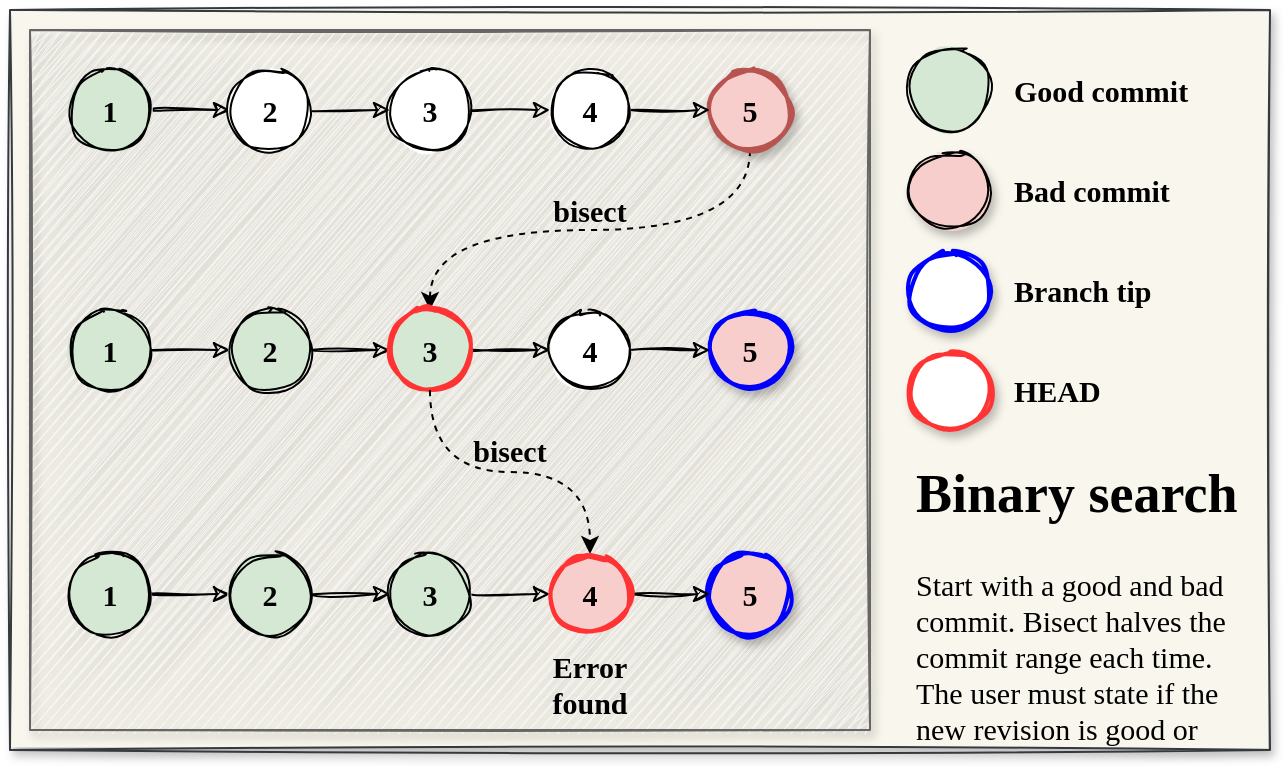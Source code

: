 <mxfile version="16.2.6" type="github">
  <diagram id="sHGFKJS46gOH6HENofD2" name="Page-1">
    <mxGraphModel dx="1422" dy="762" grid="1" gridSize="10" guides="1" tooltips="1" connect="1" arrows="1" fold="1" page="1" pageScale="1" pageWidth="1169" pageHeight="827" math="0" shadow="0">
      <root>
        <mxCell id="0" />
        <mxCell id="1" parent="0" />
        <mxCell id="IDwy7Nfc8xv7Ljkp2naS-83" value="" style="rounded=0;whiteSpace=wrap;html=1;sketch=1;fillStyle=solid;fontFamily=Lucida Console;strokeColor=#36393d;fillColor=#f9f7ed;shadow=1;" parent="1" vertex="1">
          <mxGeometry x="10" y="10" width="630" height="370" as="geometry" />
        </mxCell>
        <mxCell id="IDwy7Nfc8xv7Ljkp2naS-79" value="" style="rounded=0;whiteSpace=wrap;html=1;sketch=1;fillStyle=zigzag;fillColor=#f5f5f5;fontColor=#333333;strokeColor=#666666;shadow=1;fontFamily=Handlee;fontSource=https%3A%2F%2Ffonts.googleapis.com%2Fcss%3Ffamily%3DHandlee;fontSize=15;fontStyle=1" parent="1" vertex="1">
          <mxGeometry x="20" y="20" width="420" height="350" as="geometry" />
        </mxCell>
        <mxCell id="IDwy7Nfc8xv7Ljkp2naS-18" style="edgeStyle=orthogonalEdgeStyle;rounded=0;orthogonalLoop=1;jettySize=auto;html=1;entryX=0;entryY=0.5;entryDx=0;entryDy=0;sketch=1;curved=1;fontFamily=Handlee;fontSource=https%3A%2F%2Ffonts.googleapis.com%2Fcss%3Ffamily%3DHandlee;fontSize=15;fontStyle=1" parent="1" source="IDwy7Nfc8xv7Ljkp2naS-19" target="IDwy7Nfc8xv7Ljkp2naS-21" edge="1">
          <mxGeometry relative="1" as="geometry" />
        </mxCell>
        <mxCell id="IDwy7Nfc8xv7Ljkp2naS-19" value="1" style="ellipse;whiteSpace=wrap;html=1;aspect=fixed;sketch=1;rounded=0;fillColor=#d5e8d4;strokeColor=#000000;fillStyle=solid;fontFamily=Handlee;fontSource=https%3A%2F%2Ffonts.googleapis.com%2Fcss%3Ffamily%3DHandlee;fontSize=15;fontStyle=1" parent="1" vertex="1">
          <mxGeometry x="40" y="40" width="40" height="40" as="geometry" />
        </mxCell>
        <mxCell id="IDwy7Nfc8xv7Ljkp2naS-20" value="" style="edgeStyle=orthogonalEdgeStyle;rounded=0;orthogonalLoop=1;jettySize=auto;html=1;sketch=1;curved=1;fontFamily=Handlee;fontSource=https%3A%2F%2Ffonts.googleapis.com%2Fcss%3Ffamily%3DHandlee;fontSize=15;fontStyle=1" parent="1" source="IDwy7Nfc8xv7Ljkp2naS-21" target="IDwy7Nfc8xv7Ljkp2naS-23" edge="1">
          <mxGeometry relative="1" as="geometry" />
        </mxCell>
        <mxCell id="IDwy7Nfc8xv7Ljkp2naS-21" value="2" style="ellipse;whiteSpace=wrap;html=1;aspect=fixed;sketch=1;rounded=0;fillStyle=solid;fontFamily=Handlee;fontSource=https%3A%2F%2Ffonts.googleapis.com%2Fcss%3Ffamily%3DHandlee;fontSize=15;fontStyle=1" parent="1" vertex="1">
          <mxGeometry x="120" y="40" width="40" height="40" as="geometry" />
        </mxCell>
        <mxCell id="IDwy7Nfc8xv7Ljkp2naS-22" value="" style="edgeStyle=orthogonalEdgeStyle;rounded=0;orthogonalLoop=1;jettySize=auto;html=1;curved=1;sketch=1;strokeWidth=1;fontFamily=Handlee;fontSource=https%3A%2F%2Ffonts.googleapis.com%2Fcss%3Ffamily%3DHandlee;fontSize=15;fontStyle=1" parent="1" source="IDwy7Nfc8xv7Ljkp2naS-23" target="IDwy7Nfc8xv7Ljkp2naS-31" edge="1">
          <mxGeometry relative="1" as="geometry" />
        </mxCell>
        <mxCell id="IDwy7Nfc8xv7Ljkp2naS-23" value="3" style="ellipse;whiteSpace=wrap;html=1;aspect=fixed;sketch=1;rounded=0;fillStyle=solid;strokeWidth=1;shadow=0;fontFamily=Handlee;fontSource=https%3A%2F%2Ffonts.googleapis.com%2Fcss%3Ffamily%3DHandlee;fontSize=15;fontStyle=1" parent="1" vertex="1">
          <mxGeometry x="200" y="40" width="40" height="40" as="geometry" />
        </mxCell>
        <mxCell id="IDwy7Nfc8xv7Ljkp2naS-80" style="edgeStyle=orthogonalEdgeStyle;curved=1;rounded=0;orthogonalLoop=1;jettySize=auto;html=1;entryX=0.5;entryY=0;entryDx=0;entryDy=0;dashed=1;labelBackgroundColor=none;fontFamily=Handlee;fontSource=https%3A%2F%2Ffonts.googleapis.com%2Fcss%3Ffamily%3DHandlee;fontSize=15;exitX=0.5;exitY=1;exitDx=0;exitDy=0;" parent="1" source="IDwy7Nfc8xv7Ljkp2naS-26" target="IDwy7Nfc8xv7Ljkp2naS-37" edge="1">
          <mxGeometry relative="1" as="geometry" />
        </mxCell>
        <mxCell id="IDwy7Nfc8xv7Ljkp2naS-26" value="5" style="ellipse;whiteSpace=wrap;html=1;aspect=fixed;sketch=1;rounded=0;fillColor=#f8cecc;strokeColor=#b85450;fillStyle=solid;strokeWidth=2;shadow=1;fontFamily=Handlee;fontSource=https%3A%2F%2Ffonts.googleapis.com%2Fcss%3Ffamily%3DHandlee;fontSize=15;fontStyle=1" parent="1" vertex="1">
          <mxGeometry x="360" y="40" width="40" height="40" as="geometry" />
        </mxCell>
        <mxCell id="IDwy7Nfc8xv7Ljkp2naS-30" style="edgeStyle=orthogonalEdgeStyle;curved=1;rounded=0;orthogonalLoop=1;jettySize=auto;html=1;entryX=0;entryY=0.5;entryDx=0;entryDy=0;sketch=1;strokeWidth=1;fontFamily=Handlee;fontSource=https%3A%2F%2Ffonts.googleapis.com%2Fcss%3Ffamily%3DHandlee;fontSize=15;fontStyle=1" parent="1" source="IDwy7Nfc8xv7Ljkp2naS-31" edge="1">
          <mxGeometry relative="1" as="geometry">
            <mxPoint x="360" y="60" as="targetPoint" />
          </mxGeometry>
        </mxCell>
        <mxCell id="IDwy7Nfc8xv7Ljkp2naS-31" value="4" style="ellipse;whiteSpace=wrap;html=1;aspect=fixed;sketch=1;rounded=0;fillStyle=solid;strokeWidth=1;shadow=0;fontFamily=Handlee;fontSource=https%3A%2F%2Ffonts.googleapis.com%2Fcss%3Ffamily%3DHandlee;fontSize=15;fontStyle=1" parent="1" vertex="1">
          <mxGeometry x="280" y="40" width="40" height="40" as="geometry" />
        </mxCell>
        <mxCell id="IDwy7Nfc8xv7Ljkp2naS-32" style="edgeStyle=orthogonalEdgeStyle;rounded=0;orthogonalLoop=1;jettySize=auto;html=1;entryX=0;entryY=0.5;entryDx=0;entryDy=0;sketch=1;curved=1;fontFamily=Handlee;fontSource=https%3A%2F%2Ffonts.googleapis.com%2Fcss%3Ffamily%3DHandlee;fontSize=15;fontStyle=1" parent="1" source="IDwy7Nfc8xv7Ljkp2naS-33" target="IDwy7Nfc8xv7Ljkp2naS-35" edge="1">
          <mxGeometry relative="1" as="geometry" />
        </mxCell>
        <mxCell id="IDwy7Nfc8xv7Ljkp2naS-33" value="1" style="ellipse;whiteSpace=wrap;html=1;aspect=fixed;sketch=1;rounded=0;fillColor=#d5e8d4;strokeColor=#000000;fillStyle=solid;fontFamily=Handlee;fontSource=https%3A%2F%2Ffonts.googleapis.com%2Fcss%3Ffamily%3DHandlee;fontSize=15;fontStyle=1" parent="1" vertex="1">
          <mxGeometry x="40" y="160" width="40" height="40" as="geometry" />
        </mxCell>
        <mxCell id="IDwy7Nfc8xv7Ljkp2naS-34" value="" style="edgeStyle=orthogonalEdgeStyle;rounded=0;orthogonalLoop=1;jettySize=auto;html=1;sketch=1;curved=1;fontFamily=Handlee;fontSource=https%3A%2F%2Ffonts.googleapis.com%2Fcss%3Ffamily%3DHandlee;fontSize=15;fontStyle=1" parent="1" source="IDwy7Nfc8xv7Ljkp2naS-35" target="IDwy7Nfc8xv7Ljkp2naS-37" edge="1">
          <mxGeometry relative="1" as="geometry" />
        </mxCell>
        <mxCell id="IDwy7Nfc8xv7Ljkp2naS-35" value="2" style="ellipse;whiteSpace=wrap;html=1;aspect=fixed;sketch=1;rounded=0;fillStyle=solid;fontFamily=Handlee;fontSource=https%3A%2F%2Ffonts.googleapis.com%2Fcss%3Ffamily%3DHandlee;fontSize=15;fontStyle=1;fillColor=#d5e8d4;strokeColor=#000000;" parent="1" vertex="1">
          <mxGeometry x="120" y="160" width="40" height="40" as="geometry" />
        </mxCell>
        <mxCell id="IDwy7Nfc8xv7Ljkp2naS-36" value="" style="edgeStyle=orthogonalEdgeStyle;rounded=0;orthogonalLoop=1;jettySize=auto;html=1;curved=1;sketch=1;strokeWidth=1;fontFamily=Handlee;fontSource=https%3A%2F%2Ffonts.googleapis.com%2Fcss%3Ffamily%3DHandlee;fontSize=15;fontStyle=1" parent="1" source="IDwy7Nfc8xv7Ljkp2naS-37" target="IDwy7Nfc8xv7Ljkp2naS-42" edge="1">
          <mxGeometry relative="1" as="geometry" />
        </mxCell>
        <mxCell id="IDwy7Nfc8xv7Ljkp2naS-37" value="3" style="ellipse;whiteSpace=wrap;html=1;aspect=fixed;sketch=1;rounded=0;fillColor=#d5e8d4;strokeColor=#FF3333;fillStyle=solid;strokeWidth=2;shadow=0;fontFamily=Handlee;fontSource=https%3A%2F%2Ffonts.googleapis.com%2Fcss%3Ffamily%3DHandlee;fontSize=15;fontStyle=1" parent="1" vertex="1">
          <mxGeometry x="200" y="160" width="40" height="40" as="geometry" />
        </mxCell>
        <mxCell id="IDwy7Nfc8xv7Ljkp2naS-40" value="5" style="ellipse;whiteSpace=wrap;html=1;aspect=fixed;sketch=1;rounded=0;fillColor=#f8cecc;strokeColor=#0000FF;fillStyle=solid;strokeWidth=2;shadow=1;fontFamily=Handlee;fontSource=https%3A%2F%2Ffonts.googleapis.com%2Fcss%3Ffamily%3DHandlee;fontSize=15;fontStyle=1" parent="1" vertex="1">
          <mxGeometry x="360" y="160" width="40" height="40" as="geometry" />
        </mxCell>
        <mxCell id="IDwy7Nfc8xv7Ljkp2naS-41" style="edgeStyle=orthogonalEdgeStyle;curved=1;rounded=0;orthogonalLoop=1;jettySize=auto;html=1;entryX=0;entryY=0.5;entryDx=0;entryDy=0;sketch=1;strokeWidth=1;fontFamily=Handlee;fontSource=https%3A%2F%2Ffonts.googleapis.com%2Fcss%3Ffamily%3DHandlee;fontSize=15;fontStyle=1" parent="1" source="IDwy7Nfc8xv7Ljkp2naS-42" edge="1">
          <mxGeometry relative="1" as="geometry">
            <mxPoint x="360" y="180" as="targetPoint" />
          </mxGeometry>
        </mxCell>
        <mxCell id="IDwy7Nfc8xv7Ljkp2naS-42" value="4" style="ellipse;whiteSpace=wrap;html=1;aspect=fixed;sketch=1;rounded=0;fillStyle=solid;strokeWidth=1;shadow=0;fontFamily=Handlee;fontSource=https%3A%2F%2Ffonts.googleapis.com%2Fcss%3Ffamily%3DHandlee;fontSize=15;fontStyle=1" parent="1" vertex="1">
          <mxGeometry x="280" y="160" width="40" height="40" as="geometry" />
        </mxCell>
        <mxCell id="IDwy7Nfc8xv7Ljkp2naS-47" style="edgeStyle=orthogonalEdgeStyle;rounded=0;orthogonalLoop=1;jettySize=auto;html=1;entryX=0.5;entryY=0;entryDx=0;entryDy=0;curved=1;exitX=0.5;exitY=1;exitDx=0;exitDy=0;dashed=1;fontFamily=Handlee;fontSource=https%3A%2F%2Ffonts.googleapis.com%2Fcss%3Ffamily%3DHandlee;fontSize=15;fontStyle=1" parent="1" source="IDwy7Nfc8xv7Ljkp2naS-37" target="IDwy7Nfc8xv7Ljkp2naS-56" edge="1">
          <mxGeometry relative="1" as="geometry">
            <mxPoint x="380" y="200" as="sourcePoint" />
            <mxPoint x="490" y="240" as="targetPoint" />
          </mxGeometry>
        </mxCell>
        <mxCell id="IDwy7Nfc8xv7Ljkp2naS-48" style="edgeStyle=orthogonalEdgeStyle;rounded=0;orthogonalLoop=1;jettySize=auto;html=1;entryX=0;entryY=0.5;entryDx=0;entryDy=0;sketch=1;curved=1;fontFamily=Handlee;fontSource=https%3A%2F%2Ffonts.googleapis.com%2Fcss%3Ffamily%3DHandlee;fontSize=15;fontStyle=1" parent="1" source="IDwy7Nfc8xv7Ljkp2naS-49" target="IDwy7Nfc8xv7Ljkp2naS-51" edge="1">
          <mxGeometry relative="1" as="geometry" />
        </mxCell>
        <mxCell id="IDwy7Nfc8xv7Ljkp2naS-49" value="1" style="ellipse;whiteSpace=wrap;html=1;aspect=fixed;sketch=1;rounded=0;fillColor=#d5e8d4;strokeColor=#000000;fillStyle=solid;fontFamily=Handlee;fontSource=https%3A%2F%2Ffonts.googleapis.com%2Fcss%3Ffamily%3DHandlee;fontSize=15;fontStyle=1" parent="1" vertex="1">
          <mxGeometry x="40" y="282" width="40" height="40" as="geometry" />
        </mxCell>
        <mxCell id="IDwy7Nfc8xv7Ljkp2naS-50" value="" style="edgeStyle=orthogonalEdgeStyle;rounded=0;orthogonalLoop=1;jettySize=auto;html=1;sketch=1;curved=1;fontFamily=Handlee;fontSource=https%3A%2F%2Ffonts.googleapis.com%2Fcss%3Ffamily%3DHandlee;fontSize=15;fontStyle=1" parent="1" source="IDwy7Nfc8xv7Ljkp2naS-51" target="IDwy7Nfc8xv7Ljkp2naS-53" edge="1">
          <mxGeometry relative="1" as="geometry" />
        </mxCell>
        <mxCell id="IDwy7Nfc8xv7Ljkp2naS-51" value="2" style="ellipse;whiteSpace=wrap;html=1;aspect=fixed;sketch=1;rounded=0;fillStyle=solid;fontFamily=Handlee;fontSource=https%3A%2F%2Ffonts.googleapis.com%2Fcss%3Ffamily%3DHandlee;fontSize=15;fontStyle=1;fillColor=#d5e8d4;strokeColor=#000000;" parent="1" vertex="1">
          <mxGeometry x="120" y="282" width="40" height="40" as="geometry" />
        </mxCell>
        <mxCell id="IDwy7Nfc8xv7Ljkp2naS-52" value="" style="edgeStyle=orthogonalEdgeStyle;rounded=0;orthogonalLoop=1;jettySize=auto;html=1;curved=1;sketch=1;strokeWidth=1;fontFamily=Handlee;fontSource=https%3A%2F%2Ffonts.googleapis.com%2Fcss%3Ffamily%3DHandlee;fontSize=15;fontStyle=1" parent="1" source="IDwy7Nfc8xv7Ljkp2naS-53" target="IDwy7Nfc8xv7Ljkp2naS-56" edge="1">
          <mxGeometry relative="1" as="geometry" />
        </mxCell>
        <mxCell id="IDwy7Nfc8xv7Ljkp2naS-53" value="3" style="ellipse;whiteSpace=wrap;html=1;aspect=fixed;sketch=1;rounded=0;fillColor=#d5e8d4;strokeColor=#000000;fillStyle=solid;strokeWidth=1;shadow=0;fontFamily=Handlee;fontSource=https%3A%2F%2Ffonts.googleapis.com%2Fcss%3Ffamily%3DHandlee;fontSize=15;fontStyle=1" parent="1" vertex="1">
          <mxGeometry x="200" y="282" width="40" height="40" as="geometry" />
        </mxCell>
        <mxCell id="IDwy7Nfc8xv7Ljkp2naS-54" value="5" style="ellipse;whiteSpace=wrap;html=1;aspect=fixed;sketch=1;rounded=0;fillColor=#f8cecc;strokeColor=#0000FF;fillStyle=solid;strokeWidth=2;shadow=1;fontFamily=Handlee;fontSource=https%3A%2F%2Ffonts.googleapis.com%2Fcss%3Ffamily%3DHandlee;fontSize=15;fontStyle=1" parent="1" vertex="1">
          <mxGeometry x="360" y="282" width="40" height="40" as="geometry" />
        </mxCell>
        <mxCell id="IDwy7Nfc8xv7Ljkp2naS-55" style="edgeStyle=orthogonalEdgeStyle;curved=1;rounded=0;orthogonalLoop=1;jettySize=auto;html=1;entryX=0;entryY=0.5;entryDx=0;entryDy=0;sketch=1;strokeWidth=1;fontFamily=Handlee;fontSource=https%3A%2F%2Ffonts.googleapis.com%2Fcss%3Ffamily%3DHandlee;fontSize=15;fontStyle=1" parent="1" source="IDwy7Nfc8xv7Ljkp2naS-56" edge="1">
          <mxGeometry relative="1" as="geometry">
            <mxPoint x="360" y="302" as="targetPoint" />
          </mxGeometry>
        </mxCell>
        <mxCell id="IDwy7Nfc8xv7Ljkp2naS-56" value="4" style="ellipse;whiteSpace=wrap;html=1;aspect=fixed;sketch=1;rounded=0;fillColor=#f8cecc;strokeColor=#FF3333;fillStyle=solid;strokeWidth=2;shadow=0;fontFamily=Handlee;fontSource=https%3A%2F%2Ffonts.googleapis.com%2Fcss%3Ffamily%3DHandlee;fontSize=15;fontStyle=1" parent="1" vertex="1">
          <mxGeometry x="280" y="282" width="40" height="40" as="geometry" />
        </mxCell>
        <mxCell id="IDwy7Nfc8xv7Ljkp2naS-77" value="Error found" style="text;html=1;strokeColor=none;fillColor=none;align=center;verticalAlign=middle;whiteSpace=wrap;rounded=0;fontFamily=Handlee;fontSource=https%3A%2F%2Ffonts.googleapis.com%2Fcss%3Ffamily%3DHandlee;fontSize=15;fontStyle=1" parent="1" vertex="1">
          <mxGeometry x="270" y="332" width="60" height="30" as="geometry" />
        </mxCell>
        <mxCell id="IDwy7Nfc8xv7Ljkp2naS-81" value="bisect" style="text;html=1;strokeColor=none;fillColor=none;align=center;verticalAlign=middle;whiteSpace=wrap;rounded=0;labelBackgroundColor=none;fillStyle=solid;fontFamily=Handlee;fontSource=https%3A%2F%2Ffonts.googleapis.com%2Fcss%3Ffamily%3DHandlee;fontSize=15;fontStyle=1" parent="1" vertex="1">
          <mxGeometry x="280" y="100" width="40" height="20" as="geometry" />
        </mxCell>
        <mxCell id="IDwy7Nfc8xv7Ljkp2naS-82" value="bisect" style="text;html=1;strokeColor=none;fillColor=none;align=center;verticalAlign=middle;whiteSpace=wrap;rounded=0;labelBackgroundColor=none;fillStyle=solid;fontFamily=Handlee;fontSource=https%3A%2F%2Ffonts.googleapis.com%2Fcss%3Ffamily%3DHandlee;fontSize=15;fontStyle=1" parent="1" vertex="1">
          <mxGeometry x="240" y="220" width="40" height="20" as="geometry" />
        </mxCell>
        <mxCell id="IDwy7Nfc8xv7Ljkp2naS-85" value="" style="ellipse;whiteSpace=wrap;html=1;aspect=fixed;sketch=1;rounded=0;fillStyle=solid;strokeWidth=1;shadow=0;fontFamily=Handlee;fontSource=https%3A%2F%2Ffonts.googleapis.com%2Fcss%3Ffamily%3DHandlee;fontSize=15;fontStyle=1;fillColor=#d5e8d4;strokeColor=#000000;" parent="1" vertex="1">
          <mxGeometry x="460" y="30" width="40" height="40" as="geometry" />
        </mxCell>
        <mxCell id="IDwy7Nfc8xv7Ljkp2naS-86" value="" style="ellipse;whiteSpace=wrap;html=1;aspect=fixed;sketch=1;rounded=0;fillColor=#f8cecc;strokeColor=#000000;fillStyle=solid;strokeWidth=1;shadow=1;fontFamily=Handlee;fontSource=https%3A%2F%2Ffonts.googleapis.com%2Fcss%3Ffamily%3DHandlee;fontSize=15;fontStyle=1" parent="1" vertex="1">
          <mxGeometry x="460" y="80" width="40" height="40" as="geometry" />
        </mxCell>
        <mxCell id="IDwy7Nfc8xv7Ljkp2naS-87" value="" style="ellipse;whiteSpace=wrap;html=1;aspect=fixed;sketch=1;rounded=0;fillStyle=solid;strokeWidth=2;shadow=1;fontFamily=Handlee;fontSource=https%3A%2F%2Ffonts.googleapis.com%2Fcss%3Ffamily%3DHandlee;fontSize=15;fontStyle=1;strokeColor=#0000FF;" parent="1" vertex="1">
          <mxGeometry x="460" y="130" width="40" height="40" as="geometry" />
        </mxCell>
        <mxCell id="IDwy7Nfc8xv7Ljkp2naS-88" value="" style="ellipse;whiteSpace=wrap;html=1;aspect=fixed;sketch=1;rounded=0;fillStyle=solid;strokeWidth=2;shadow=1;fontFamily=Handlee;fontSource=https%3A%2F%2Ffonts.googleapis.com%2Fcss%3Ffamily%3DHandlee;fontSize=15;fontStyle=1;strokeColor=#FF3333;" parent="1" vertex="1">
          <mxGeometry x="460" y="180" width="40" height="40" as="geometry" />
        </mxCell>
        <mxCell id="IDwy7Nfc8xv7Ljkp2naS-89" value="Good commit" style="text;html=1;strokeColor=none;fillColor=none;align=left;verticalAlign=middle;whiteSpace=wrap;rounded=0;labelBackgroundColor=none;fillStyle=solid;fontFamily=Handlee;fontSource=https%3A%2F%2Ffonts.googleapis.com%2Fcss%3Ffamily%3DHandlee;fontSize=15;fontStyle=1" parent="1" vertex="1">
          <mxGeometry x="510" y="35" width="90" height="30" as="geometry" />
        </mxCell>
        <mxCell id="IDwy7Nfc8xv7Ljkp2naS-90" value="Bad commit" style="text;html=1;strokeColor=none;fillColor=none;align=left;verticalAlign=middle;whiteSpace=wrap;rounded=0;labelBackgroundColor=none;fillStyle=solid;fontFamily=Handlee;fontSource=https%3A%2F%2Ffonts.googleapis.com%2Fcss%3Ffamily%3DHandlee;fontSize=15;fontStyle=1" parent="1" vertex="1">
          <mxGeometry x="510" y="85" width="90" height="30" as="geometry" />
        </mxCell>
        <mxCell id="IDwy7Nfc8xv7Ljkp2naS-91" value="Branch tip" style="text;html=1;strokeColor=none;fillColor=none;align=left;verticalAlign=middle;whiteSpace=wrap;rounded=0;labelBackgroundColor=none;fillStyle=solid;fontFamily=Handlee;fontSource=https%3A%2F%2Ffonts.googleapis.com%2Fcss%3Ffamily%3DHandlee;fontSize=15;fontStyle=1" parent="1" vertex="1">
          <mxGeometry x="510" y="135" width="90" height="30" as="geometry" />
        </mxCell>
        <mxCell id="IDwy7Nfc8xv7Ljkp2naS-92" value="HEAD" style="text;html=1;strokeColor=none;fillColor=none;align=left;verticalAlign=middle;whiteSpace=wrap;rounded=0;labelBackgroundColor=none;fillStyle=solid;fontFamily=Handlee;fontSource=https%3A%2F%2Ffonts.googleapis.com%2Fcss%3Ffamily%3DHandlee;fontSize=15;fontStyle=1" parent="1" vertex="1">
          <mxGeometry x="510" y="185" width="90" height="30" as="geometry" />
        </mxCell>
        <mxCell id="IDwy7Nfc8xv7Ljkp2naS-93" value="&lt;h1&gt;&lt;font style=&quot;font-size: 27px&quot;&gt;Binary search&lt;/font&gt;&lt;/h1&gt;&lt;p&gt;Start with a good and bad commit. Bisect halves the commit range each time.&amp;nbsp; The user must state if the new revision is good or bad.&lt;/p&gt;" style="text;html=1;strokeColor=none;fillColor=none;spacing=3;spacingTop=-15;whiteSpace=wrap;overflow=hidden;rounded=0;labelBackgroundColor=none;fillStyle=solid;fontFamily=Handlee;fontSource=https%3A%2F%2Ffonts.googleapis.com%2Fcss%3Ffamily%3DHandlee;fontSize=15;" parent="1" vertex="1">
          <mxGeometry x="460" y="220" width="170" height="160" as="geometry" />
        </mxCell>
      </root>
    </mxGraphModel>
  </diagram>
</mxfile>
